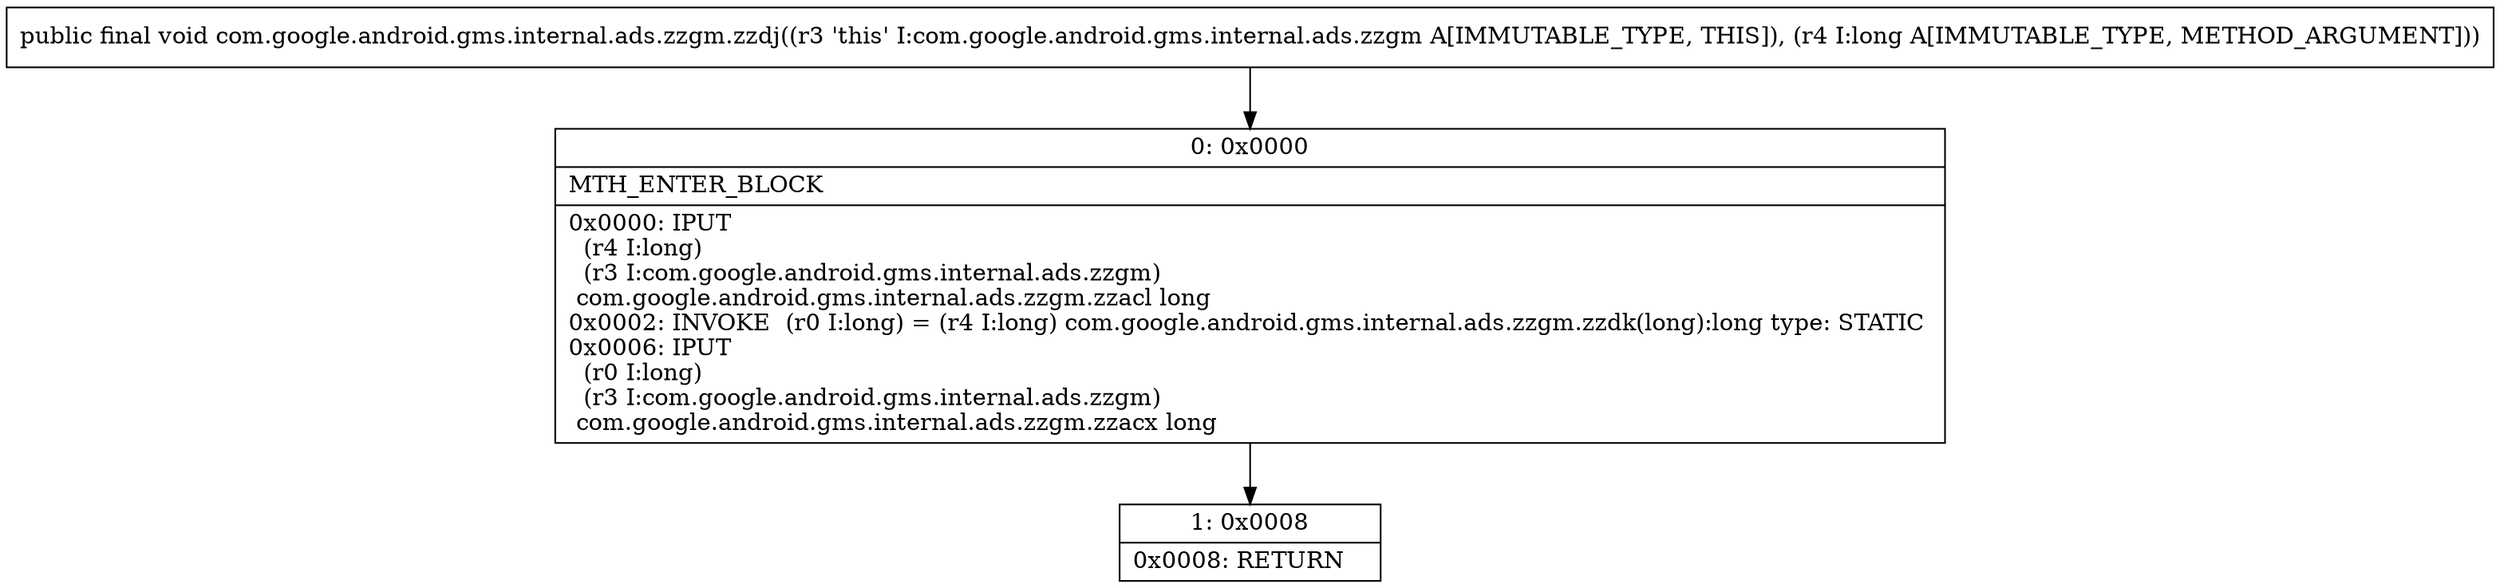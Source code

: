 digraph "CFG forcom.google.android.gms.internal.ads.zzgm.zzdj(J)V" {
Node_0 [shape=record,label="{0\:\ 0x0000|MTH_ENTER_BLOCK\l|0x0000: IPUT  \l  (r4 I:long)\l  (r3 I:com.google.android.gms.internal.ads.zzgm)\l com.google.android.gms.internal.ads.zzgm.zzacl long \l0x0002: INVOKE  (r0 I:long) = (r4 I:long) com.google.android.gms.internal.ads.zzgm.zzdk(long):long type: STATIC \l0x0006: IPUT  \l  (r0 I:long)\l  (r3 I:com.google.android.gms.internal.ads.zzgm)\l com.google.android.gms.internal.ads.zzgm.zzacx long \l}"];
Node_1 [shape=record,label="{1\:\ 0x0008|0x0008: RETURN   \l}"];
MethodNode[shape=record,label="{public final void com.google.android.gms.internal.ads.zzgm.zzdj((r3 'this' I:com.google.android.gms.internal.ads.zzgm A[IMMUTABLE_TYPE, THIS]), (r4 I:long A[IMMUTABLE_TYPE, METHOD_ARGUMENT])) }"];
MethodNode -> Node_0;
Node_0 -> Node_1;
}

